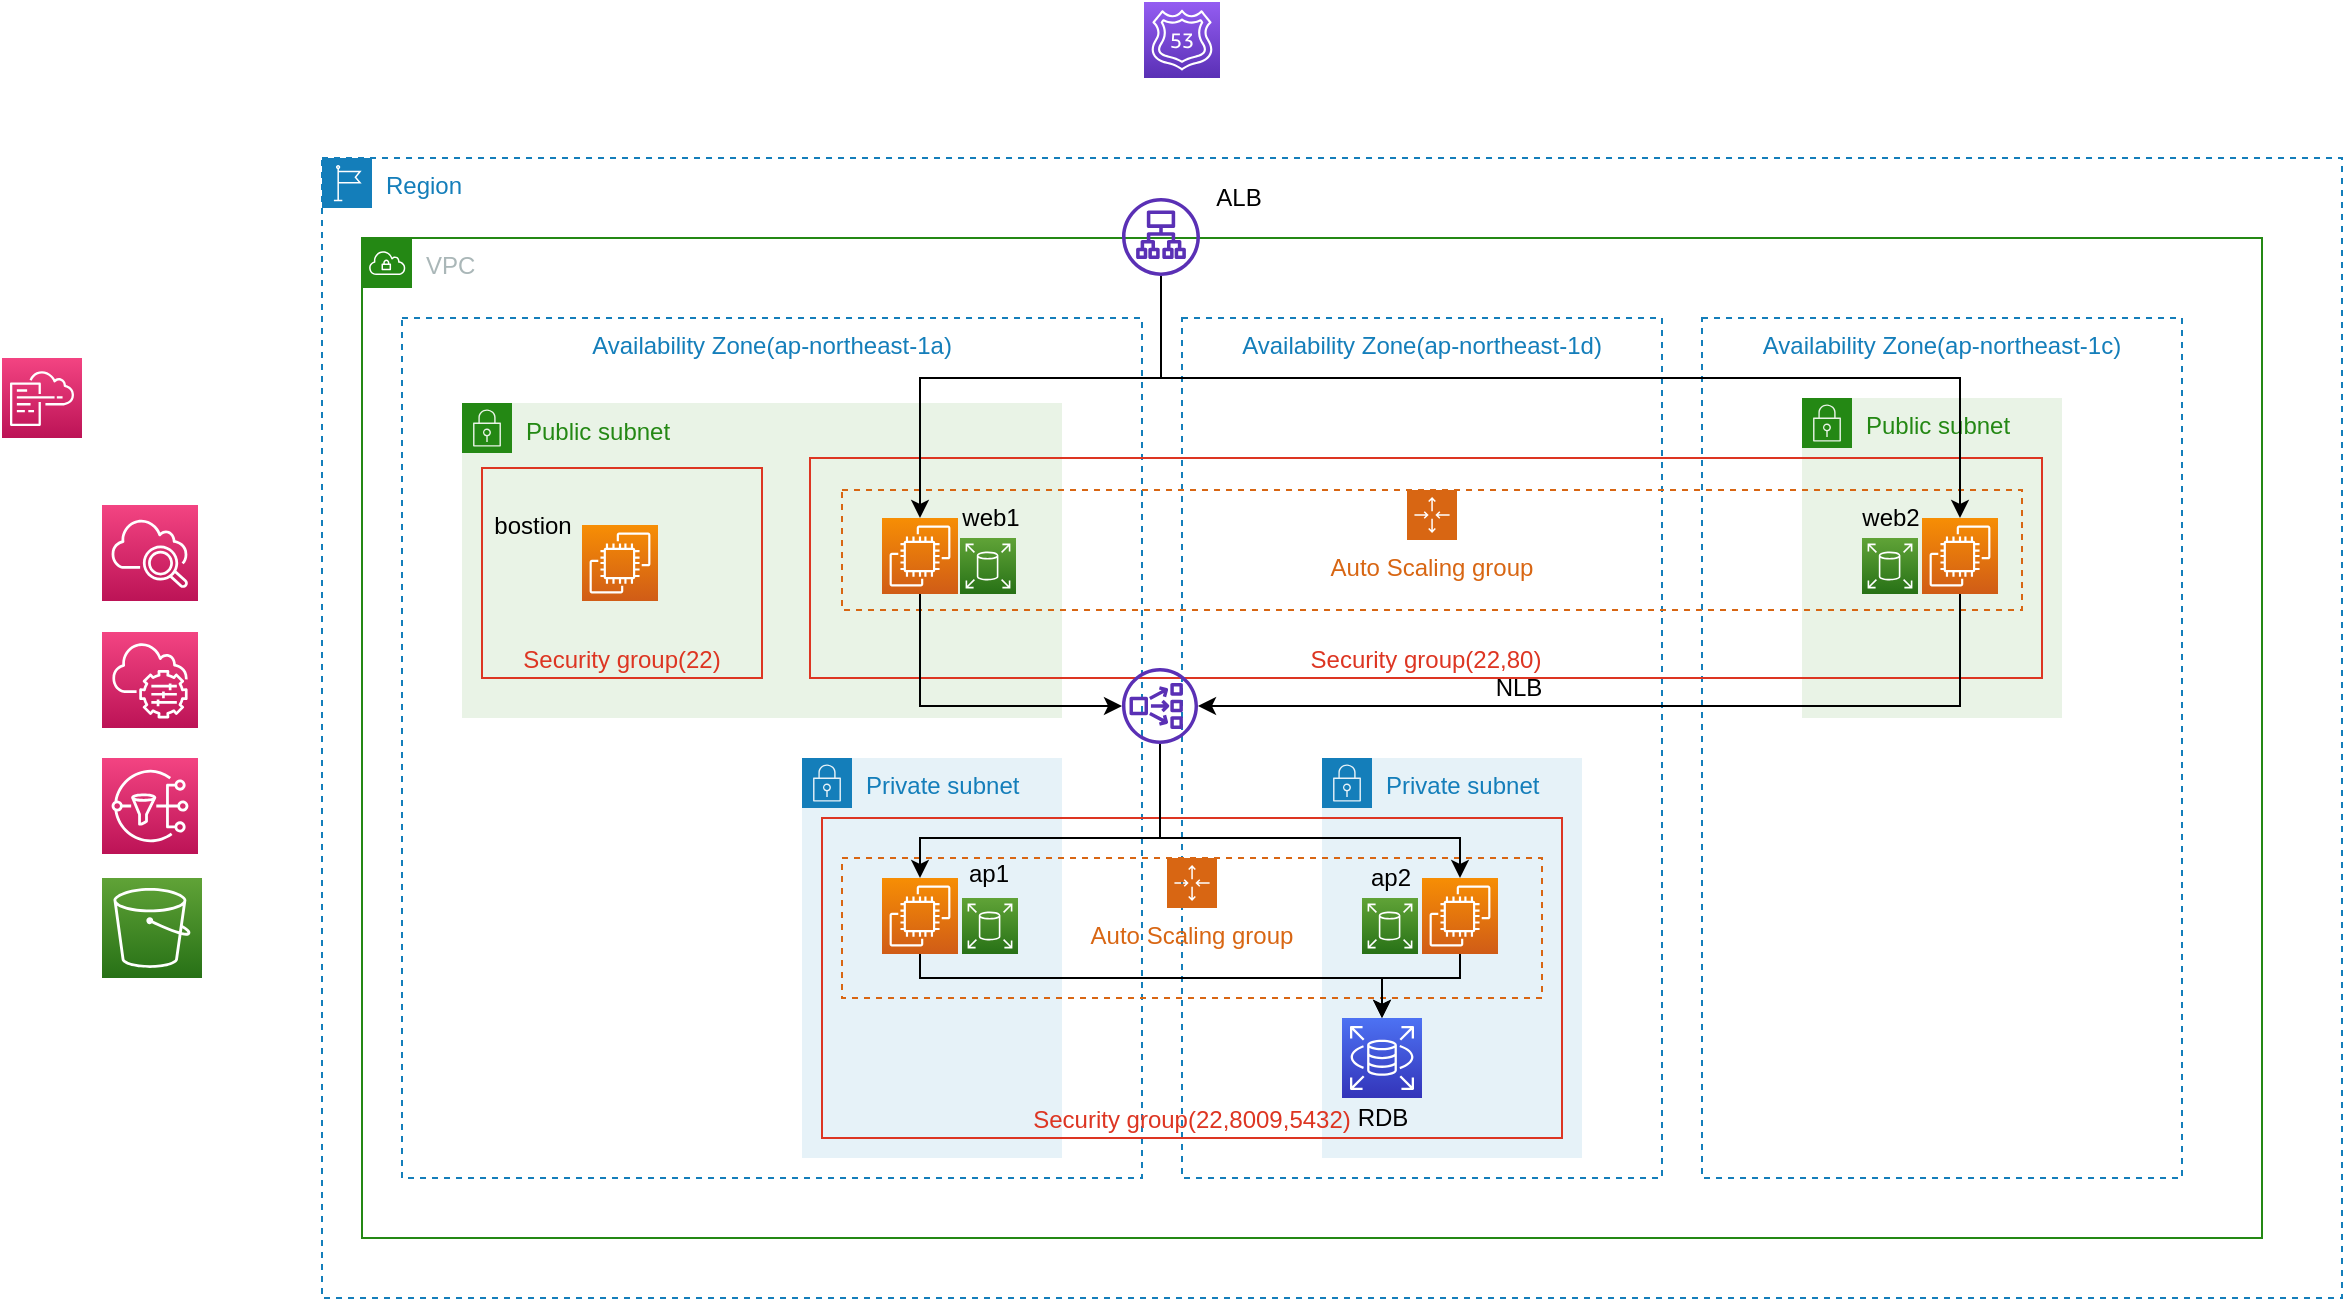 <mxfile version="13.8.3" type="github">
  <diagram id="Wir5pQViXHOCd_Q4CroJ" name="ページ1">
    <mxGraphModel dx="1865" dy="1717" grid="1" gridSize="10" guides="1" tooltips="1" connect="1" arrows="1" fold="1" page="1" pageScale="1" pageWidth="827" pageHeight="1169" math="0" shadow="0">
      <root>
        <mxCell id="0" />
        <mxCell id="1" parent="0" />
        <mxCell id="VKqjONy-EOoPsvIoeT0I-2" value="VPC" style="points=[[0,0],[0.25,0],[0.5,0],[0.75,0],[1,0],[1,0.25],[1,0.5],[1,0.75],[1,1],[0.75,1],[0.5,1],[0.25,1],[0,1],[0,0.75],[0,0.5],[0,0.25]];outlineConnect=0;gradientColor=none;html=1;whiteSpace=wrap;fontSize=12;fontStyle=0;shape=mxgraph.aws4.group;grIcon=mxgraph.aws4.group_vpc;strokeColor=#248814;fillColor=none;verticalAlign=top;align=left;spacingLeft=30;fontColor=#AAB7B8;dashed=0;" vertex="1" parent="1">
          <mxGeometry x="110" y="80" width="950" height="500" as="geometry" />
        </mxCell>
        <mxCell id="VKqjONy-EOoPsvIoeT0I-1" value="Region" style="points=[[0,0],[0.25,0],[0.5,0],[0.75,0],[1,0],[1,0.25],[1,0.5],[1,0.75],[1,1],[0.75,1],[0.5,1],[0.25,1],[0,1],[0,0.75],[0,0.5],[0,0.25]];outlineConnect=0;gradientColor=none;html=1;whiteSpace=wrap;fontSize=12;fontStyle=0;shape=mxgraph.aws4.group;grIcon=mxgraph.aws4.group_region;strokeColor=#147EBA;fillColor=none;verticalAlign=top;align=left;spacingLeft=30;fontColor=#147EBA;dashed=1;" vertex="1" parent="1">
          <mxGeometry x="90" y="40" width="1010" height="570" as="geometry" />
        </mxCell>
        <mxCell id="VKqjONy-EOoPsvIoeT0I-3" value="Availability Zone(ap-northeast-1a)" style="fillColor=none;strokeColor=#147EBA;dashed=1;verticalAlign=top;fontStyle=0;fontColor=#147EBA;" vertex="1" parent="1">
          <mxGeometry x="130" y="120" width="370" height="430" as="geometry" />
        </mxCell>
        <mxCell id="VKqjONy-EOoPsvIoeT0I-4" value="Availability Zone(ap-northeast-1d)" style="fillColor=none;strokeColor=#147EBA;dashed=1;verticalAlign=top;fontStyle=0;fontColor=#147EBA;" vertex="1" parent="1">
          <mxGeometry x="520" y="120" width="240" height="430" as="geometry" />
        </mxCell>
        <mxCell id="VKqjONy-EOoPsvIoeT0I-42" value="Availability Zone(ap-northeast-1c)" style="fillColor=none;strokeColor=#147EBA;dashed=1;verticalAlign=top;fontStyle=0;fontColor=#147EBA;" vertex="1" parent="1">
          <mxGeometry x="780" y="120" width="240" height="430" as="geometry" />
        </mxCell>
        <mxCell id="VKqjONy-EOoPsvIoeT0I-6" value="Private subnet" style="points=[[0,0],[0.25,0],[0.5,0],[0.75,0],[1,0],[1,0.25],[1,0.5],[1,0.75],[1,1],[0.75,1],[0.5,1],[0.25,1],[0,1],[0,0.75],[0,0.5],[0,0.25]];outlineConnect=0;gradientColor=none;html=1;whiteSpace=wrap;fontSize=12;fontStyle=0;shape=mxgraph.aws4.group;grIcon=mxgraph.aws4.group_security_group;grStroke=0;strokeColor=#147EBA;fillColor=#E6F2F8;verticalAlign=top;align=left;spacingLeft=30;fontColor=#147EBA;dashed=0;" vertex="1" parent="1">
          <mxGeometry x="330" y="340" width="130" height="200" as="geometry" />
        </mxCell>
        <mxCell id="VKqjONy-EOoPsvIoeT0I-8" value="Private subnet" style="points=[[0,0],[0.25,0],[0.5,0],[0.75,0],[1,0],[1,0.25],[1,0.5],[1,0.75],[1,1],[0.75,1],[0.5,1],[0.25,1],[0,1],[0,0.75],[0,0.5],[0,0.25]];outlineConnect=0;gradientColor=none;html=1;whiteSpace=wrap;fontSize=12;fontStyle=0;shape=mxgraph.aws4.group;grIcon=mxgraph.aws4.group_security_group;grStroke=0;strokeColor=#147EBA;fillColor=#E6F2F8;verticalAlign=top;align=left;spacingLeft=30;fontColor=#147EBA;dashed=0;" vertex="1" parent="1">
          <mxGeometry x="590" y="340" width="130" height="200" as="geometry" />
        </mxCell>
        <mxCell id="VKqjONy-EOoPsvIoeT0I-53" value="Security group(22,8009,5432)" style="fillColor=none;strokeColor=#DD3522;verticalAlign=bottom;fontStyle=0;fontColor=#DD3522;" vertex="1" parent="1">
          <mxGeometry x="340" y="370" width="370" height="160" as="geometry" />
        </mxCell>
        <mxCell id="VKqjONy-EOoPsvIoeT0I-5" value="Public subnet" style="points=[[0,0],[0.25,0],[0.5,0],[0.75,0],[1,0],[1,0.25],[1,0.5],[1,0.75],[1,1],[0.75,1],[0.5,1],[0.25,1],[0,1],[0,0.75],[0,0.5],[0,0.25]];outlineConnect=0;gradientColor=none;html=1;whiteSpace=wrap;fontSize=12;fontStyle=0;shape=mxgraph.aws4.group;grIcon=mxgraph.aws4.group_security_group;grStroke=0;strokeColor=#248814;fillColor=#E9F3E6;verticalAlign=top;align=left;spacingLeft=30;fontColor=#248814;dashed=0;" vertex="1" parent="1">
          <mxGeometry x="160" y="162.5" width="300" height="157.5" as="geometry" />
        </mxCell>
        <mxCell id="VKqjONy-EOoPsvIoeT0I-7" value="Public subnet" style="points=[[0,0],[0.25,0],[0.5,0],[0.75,0],[1,0],[1,0.25],[1,0.5],[1,0.75],[1,1],[0.75,1],[0.5,1],[0.25,1],[0,1],[0,0.75],[0,0.5],[0,0.25]];outlineConnect=0;gradientColor=none;html=1;whiteSpace=wrap;fontSize=12;fontStyle=0;shape=mxgraph.aws4.group;grIcon=mxgraph.aws4.group_security_group;grStroke=0;strokeColor=#248814;fillColor=#E9F3E6;verticalAlign=top;align=left;spacingLeft=30;fontColor=#248814;dashed=0;" vertex="1" parent="1">
          <mxGeometry x="830" y="160" width="130" height="160" as="geometry" />
        </mxCell>
        <mxCell id="VKqjONy-EOoPsvIoeT0I-45" value="Security group(22,80)" style="fillColor=none;strokeColor=#DD3522;verticalAlign=bottom;fontStyle=0;fontColor=#DD3522;" vertex="1" parent="1">
          <mxGeometry x="334" y="190" width="616" height="110" as="geometry" />
        </mxCell>
        <mxCell id="VKqjONy-EOoPsvIoeT0I-12" value="Security group(22)" style="fillColor=none;strokeColor=#DD3522;verticalAlign=bottom;fontStyle=0;fontColor=#DD3522;" vertex="1" parent="1">
          <mxGeometry x="170" y="195" width="140" height="105" as="geometry" />
        </mxCell>
        <mxCell id="VKqjONy-EOoPsvIoeT0I-17" value="" style="outlineConnect=0;fontColor=#232F3E;gradientColor=#F78E04;gradientDirection=north;fillColor=#D05C17;strokeColor=#ffffff;dashed=0;verticalLabelPosition=bottom;verticalAlign=top;align=center;html=1;fontSize=12;fontStyle=0;aspect=fixed;shape=mxgraph.aws4.resourceIcon;resIcon=mxgraph.aws4.ec2;" vertex="1" parent="1">
          <mxGeometry x="220" y="223.5" width="38" height="38" as="geometry" />
        </mxCell>
        <mxCell id="VKqjONy-EOoPsvIoeT0I-22" value="" style="outlineConnect=0;fontColor=#232F3E;gradientColor=#945DF2;gradientDirection=north;fillColor=#5A30B5;strokeColor=#ffffff;dashed=0;verticalLabelPosition=bottom;verticalAlign=top;align=center;html=1;fontSize=12;fontStyle=0;aspect=fixed;shape=mxgraph.aws4.resourceIcon;resIcon=mxgraph.aws4.route_53;" vertex="1" parent="1">
          <mxGeometry x="501" y="-38" width="38" height="38" as="geometry" />
        </mxCell>
        <mxCell id="VKqjONy-EOoPsvIoeT0I-10" value="Auto Scaling group" style="points=[[0,0],[0.25,0],[0.5,0],[0.75,0],[1,0],[1,0.25],[1,0.5],[1,0.75],[1,1],[0.75,1],[0.5,1],[0.25,1],[0,1],[0,0.75],[0,0.5],[0,0.25]];outlineConnect=0;gradientColor=none;html=1;whiteSpace=wrap;fontSize=12;fontStyle=0;shape=mxgraph.aws4.groupCenter;grIcon=mxgraph.aws4.group_auto_scaling_group;grStroke=1;strokeColor=#D86613;fillColor=none;verticalAlign=top;align=center;fontColor=#D86613;dashed=1;spacingTop=25;" vertex="1" parent="1">
          <mxGeometry x="350" y="206" width="590" height="60" as="geometry" />
        </mxCell>
        <mxCell id="VKqjONy-EOoPsvIoeT0I-11" value="Auto Scaling group" style="points=[[0,0],[0.25,0],[0.5,0],[0.75,0],[1,0],[1,0.25],[1,0.5],[1,0.75],[1,1],[0.75,1],[0.5,1],[0.25,1],[0,1],[0,0.75],[0,0.5],[0,0.25]];outlineConnect=0;gradientColor=none;html=1;whiteSpace=wrap;fontSize=12;fontStyle=0;shape=mxgraph.aws4.groupCenter;grIcon=mxgraph.aws4.group_auto_scaling_group;grStroke=1;strokeColor=#D86613;fillColor=none;verticalAlign=top;align=center;fontColor=#D86613;dashed=1;spacingTop=25;" vertex="1" parent="1">
          <mxGeometry x="350" y="390" width="350" height="70" as="geometry" />
        </mxCell>
        <mxCell id="VKqjONy-EOoPsvIoeT0I-23" value="" style="outlineConnect=0;fontColor=#232F3E;gradientColor=#60A337;gradientDirection=north;fillColor=#277116;strokeColor=#ffffff;dashed=0;verticalLabelPosition=bottom;verticalAlign=top;align=center;html=1;fontSize=12;fontStyle=0;aspect=fixed;shape=mxgraph.aws4.resourceIcon;resIcon=mxgraph.aws4.s3;" vertex="1" parent="1">
          <mxGeometry x="-20" y="400" width="50" height="50" as="geometry" />
        </mxCell>
        <mxCell id="VKqjONy-EOoPsvIoeT0I-26" value="" style="outlineConnect=0;fontColor=#232F3E;gradientColor=#60A337;gradientDirection=north;fillColor=#277116;strokeColor=#ffffff;dashed=0;verticalLabelPosition=bottom;verticalAlign=top;align=center;html=1;fontSize=12;fontStyle=0;aspect=fixed;shape=mxgraph.aws4.resourceIcon;resIcon=mxgraph.aws4.elastic_block_store;" vertex="1" parent="1">
          <mxGeometry x="610" y="410" width="28" height="28" as="geometry" />
        </mxCell>
        <mxCell id="VKqjONy-EOoPsvIoeT0I-27" value="" style="outlineConnect=0;fontColor=#232F3E;gradientColor=#60A337;gradientDirection=north;fillColor=#277116;strokeColor=#ffffff;dashed=0;verticalLabelPosition=bottom;verticalAlign=top;align=center;html=1;fontSize=12;fontStyle=0;aspect=fixed;shape=mxgraph.aws4.resourceIcon;resIcon=mxgraph.aws4.elastic_block_store;" vertex="1" parent="1">
          <mxGeometry x="410" y="410" width="28" height="28" as="geometry" />
        </mxCell>
        <mxCell id="VKqjONy-EOoPsvIoeT0I-28" value="" style="outlineConnect=0;fontColor=#232F3E;gradientColor=#F34482;gradientDirection=north;fillColor=#BC1356;strokeColor=#ffffff;dashed=0;verticalLabelPosition=bottom;verticalAlign=top;align=center;html=1;fontSize=12;fontStyle=0;aspect=fixed;shape=mxgraph.aws4.resourceIcon;resIcon=mxgraph.aws4.cloudwatch_2;" vertex="1" parent="1">
          <mxGeometry x="-20" y="213.5" width="48" height="48" as="geometry" />
        </mxCell>
        <mxCell id="VKqjONy-EOoPsvIoeT0I-29" value="" style="outlineConnect=0;fontColor=#232F3E;gradientColor=#F34482;gradientDirection=north;fillColor=#BC1356;strokeColor=#ffffff;dashed=0;verticalLabelPosition=bottom;verticalAlign=top;align=center;html=1;fontSize=12;fontStyle=0;aspect=fixed;shape=mxgraph.aws4.resourceIcon;resIcon=mxgraph.aws4.cloudformation;" vertex="1" parent="1">
          <mxGeometry x="-70" y="140" width="40" height="40" as="geometry" />
        </mxCell>
        <mxCell id="VKqjONy-EOoPsvIoeT0I-30" value="" style="outlineConnect=0;fontColor=#232F3E;gradientColor=#F34482;gradientDirection=north;fillColor=#BC1356;strokeColor=#ffffff;dashed=0;verticalLabelPosition=bottom;verticalAlign=top;align=center;html=1;fontSize=12;fontStyle=0;aspect=fixed;shape=mxgraph.aws4.resourceIcon;resIcon=mxgraph.aws4.systems_manager;" vertex="1" parent="1">
          <mxGeometry x="-20" y="277" width="48" height="48" as="geometry" />
        </mxCell>
        <mxCell id="VKqjONy-EOoPsvIoeT0I-31" value="" style="outlineConnect=0;fontColor=#232F3E;gradientColor=#F34482;gradientDirection=north;fillColor=#BC1356;strokeColor=#ffffff;dashed=0;verticalLabelPosition=bottom;verticalAlign=top;align=center;html=1;fontSize=12;fontStyle=0;aspect=fixed;shape=mxgraph.aws4.resourceIcon;resIcon=mxgraph.aws4.sns;" vertex="1" parent="1">
          <mxGeometry x="-20" y="340" width="48" height="48" as="geometry" />
        </mxCell>
        <mxCell id="VKqjONy-EOoPsvIoeT0I-58" style="edgeStyle=orthogonalEdgeStyle;rounded=0;orthogonalLoop=1;jettySize=auto;html=1;" edge="1" parent="1" source="VKqjONy-EOoPsvIoeT0I-33" target="VKqjONy-EOoPsvIoeT0I-13">
          <mxGeometry relative="1" as="geometry">
            <Array as="points">
              <mxPoint x="510" y="150" />
              <mxPoint x="389" y="150" />
            </Array>
          </mxGeometry>
        </mxCell>
        <mxCell id="VKqjONy-EOoPsvIoeT0I-59" style="edgeStyle=orthogonalEdgeStyle;rounded=0;orthogonalLoop=1;jettySize=auto;html=1;" edge="1" parent="1" source="VKqjONy-EOoPsvIoeT0I-33" target="VKqjONy-EOoPsvIoeT0I-14">
          <mxGeometry relative="1" as="geometry">
            <Array as="points">
              <mxPoint x="510" y="150" />
              <mxPoint x="909" y="150" />
            </Array>
          </mxGeometry>
        </mxCell>
        <mxCell id="VKqjONy-EOoPsvIoeT0I-33" value="" style="outlineConnect=0;fontColor=#232F3E;gradientColor=none;fillColor=#5A30B5;strokeColor=none;dashed=0;verticalLabelPosition=bottom;verticalAlign=top;align=center;html=1;fontSize=12;fontStyle=0;aspect=fixed;pointerEvents=1;shape=mxgraph.aws4.application_load_balancer;" vertex="1" parent="1">
          <mxGeometry x="490" y="60" width="39" height="39" as="geometry" />
        </mxCell>
        <mxCell id="VKqjONy-EOoPsvIoeT0I-24" value="" style="outlineConnect=0;fontColor=#232F3E;gradientColor=#60A337;gradientDirection=north;fillColor=#277116;strokeColor=#ffffff;dashed=0;verticalLabelPosition=bottom;verticalAlign=top;align=center;html=1;fontSize=12;fontStyle=0;aspect=fixed;shape=mxgraph.aws4.resourceIcon;resIcon=mxgraph.aws4.elastic_block_store;" vertex="1" parent="1">
          <mxGeometry x="409" y="230" width="28" height="28" as="geometry" />
        </mxCell>
        <mxCell id="VKqjONy-EOoPsvIoeT0I-25" value="" style="outlineConnect=0;fontColor=#232F3E;gradientColor=#60A337;gradientDirection=north;fillColor=#277116;strokeColor=#ffffff;dashed=0;verticalLabelPosition=bottom;verticalAlign=top;align=center;html=1;fontSize=12;fontStyle=0;aspect=fixed;shape=mxgraph.aws4.resourceIcon;resIcon=mxgraph.aws4.elastic_block_store;" vertex="1" parent="1">
          <mxGeometry x="860" y="230" width="28" height="28" as="geometry" />
        </mxCell>
        <mxCell id="VKqjONy-EOoPsvIoeT0I-47" value="bostion" style="text;html=1;resizable=0;autosize=1;align=center;verticalAlign=middle;points=[];fillColor=none;strokeColor=none;rounded=0;" vertex="1" parent="1">
          <mxGeometry x="170" y="213.5" width="50" height="20" as="geometry" />
        </mxCell>
        <mxCell id="VKqjONy-EOoPsvIoeT0I-48" value="web1" style="text;html=1;resizable=0;autosize=1;align=center;verticalAlign=middle;points=[];fillColor=none;strokeColor=none;rounded=0;" vertex="1" parent="1">
          <mxGeometry x="404" y="210" width="40" height="20" as="geometry" />
        </mxCell>
        <mxCell id="VKqjONy-EOoPsvIoeT0I-49" value="web2" style="text;html=1;resizable=0;autosize=1;align=center;verticalAlign=middle;points=[];fillColor=none;strokeColor=none;rounded=0;" vertex="1" parent="1">
          <mxGeometry x="854" y="210" width="40" height="20" as="geometry" />
        </mxCell>
        <mxCell id="VKqjONy-EOoPsvIoeT0I-50" value="ap1" style="text;html=1;resizable=0;autosize=1;align=center;verticalAlign=middle;points=[];fillColor=none;strokeColor=none;rounded=0;" vertex="1" parent="1">
          <mxGeometry x="403" y="388" width="40" height="20" as="geometry" />
        </mxCell>
        <mxCell id="VKqjONy-EOoPsvIoeT0I-51" value="ap2" style="text;html=1;resizable=0;autosize=1;align=center;verticalAlign=middle;points=[];fillColor=none;strokeColor=none;rounded=0;" vertex="1" parent="1">
          <mxGeometry x="604" y="390" width="40" height="20" as="geometry" />
        </mxCell>
        <mxCell id="VKqjONy-EOoPsvIoeT0I-52" value="RDB" style="text;html=1;resizable=0;autosize=1;align=center;verticalAlign=middle;points=[];fillColor=none;strokeColor=none;rounded=0;" vertex="1" parent="1">
          <mxGeometry x="600" y="510" width="40" height="20" as="geometry" />
        </mxCell>
        <mxCell id="VKqjONy-EOoPsvIoeT0I-54" value="NLB" style="text;html=1;resizable=0;autosize=1;align=center;verticalAlign=middle;points=[];fillColor=none;strokeColor=none;rounded=0;" vertex="1" parent="1">
          <mxGeometry x="668" y="295" width="40" height="20" as="geometry" />
        </mxCell>
        <mxCell id="VKqjONy-EOoPsvIoeT0I-55" value="ALB" style="text;html=1;resizable=0;autosize=1;align=center;verticalAlign=middle;points=[];fillColor=none;strokeColor=none;rounded=0;" vertex="1" parent="1">
          <mxGeometry x="528" y="50" width="40" height="20" as="geometry" />
        </mxCell>
        <mxCell id="VKqjONy-EOoPsvIoeT0I-62" style="edgeStyle=orthogonalEdgeStyle;rounded=0;orthogonalLoop=1;jettySize=auto;html=1;" edge="1" parent="1" source="VKqjONy-EOoPsvIoeT0I-15" target="VKqjONy-EOoPsvIoeT0I-18">
          <mxGeometry relative="1" as="geometry">
            <Array as="points">
              <mxPoint x="389" y="450" />
              <mxPoint x="620" y="450" />
            </Array>
          </mxGeometry>
        </mxCell>
        <mxCell id="VKqjONy-EOoPsvIoeT0I-15" value="" style="outlineConnect=0;fontColor=#232F3E;gradientColor=#F78E04;gradientDirection=north;fillColor=#D05C17;strokeColor=#ffffff;dashed=0;verticalLabelPosition=bottom;verticalAlign=top;align=center;html=1;fontSize=12;fontStyle=0;aspect=fixed;shape=mxgraph.aws4.resourceIcon;resIcon=mxgraph.aws4.ec2;" vertex="1" parent="1">
          <mxGeometry x="370" y="400" width="38" height="38" as="geometry" />
        </mxCell>
        <mxCell id="VKqjONy-EOoPsvIoeT0I-63" style="edgeStyle=orthogonalEdgeStyle;rounded=0;orthogonalLoop=1;jettySize=auto;html=1;" edge="1" parent="1" source="VKqjONy-EOoPsvIoeT0I-16" target="VKqjONy-EOoPsvIoeT0I-18">
          <mxGeometry relative="1" as="geometry">
            <Array as="points">
              <mxPoint x="659" y="450" />
              <mxPoint x="620" y="450" />
            </Array>
          </mxGeometry>
        </mxCell>
        <mxCell id="VKqjONy-EOoPsvIoeT0I-16" value="" style="outlineConnect=0;fontColor=#232F3E;gradientColor=#F78E04;gradientDirection=north;fillColor=#D05C17;strokeColor=#ffffff;dashed=0;verticalLabelPosition=bottom;verticalAlign=top;align=center;html=1;fontSize=12;fontStyle=0;aspect=fixed;shape=mxgraph.aws4.resourceIcon;resIcon=mxgraph.aws4.ec2;" vertex="1" parent="1">
          <mxGeometry x="640" y="400" width="38" height="38" as="geometry" />
        </mxCell>
        <mxCell id="VKqjONy-EOoPsvIoeT0I-60" style="edgeStyle=orthogonalEdgeStyle;rounded=0;orthogonalLoop=1;jettySize=auto;html=1;" edge="1" parent="1" source="VKqjONy-EOoPsvIoeT0I-34" target="VKqjONy-EOoPsvIoeT0I-15">
          <mxGeometry relative="1" as="geometry">
            <Array as="points">
              <mxPoint x="509" y="380" />
              <mxPoint x="389" y="380" />
            </Array>
          </mxGeometry>
        </mxCell>
        <mxCell id="VKqjONy-EOoPsvIoeT0I-61" style="edgeStyle=orthogonalEdgeStyle;rounded=0;orthogonalLoop=1;jettySize=auto;html=1;" edge="1" parent="1" source="VKqjONy-EOoPsvIoeT0I-34" target="VKqjONy-EOoPsvIoeT0I-16">
          <mxGeometry relative="1" as="geometry">
            <Array as="points">
              <mxPoint x="509" y="380" />
              <mxPoint x="659" y="380" />
            </Array>
          </mxGeometry>
        </mxCell>
        <mxCell id="VKqjONy-EOoPsvIoeT0I-34" value="" style="outlineConnect=0;fontColor=#232F3E;gradientColor=none;fillColor=#5A30B5;strokeColor=none;dashed=0;verticalLabelPosition=bottom;verticalAlign=top;align=center;html=1;fontSize=12;fontStyle=0;aspect=fixed;pointerEvents=1;shape=mxgraph.aws4.network_load_balancer;" vertex="1" parent="1">
          <mxGeometry x="490" y="295" width="38" height="38" as="geometry" />
        </mxCell>
        <mxCell id="VKqjONy-EOoPsvIoeT0I-57" style="edgeStyle=orthogonalEdgeStyle;rounded=0;orthogonalLoop=1;jettySize=auto;html=1;" edge="1" parent="1" source="VKqjONy-EOoPsvIoeT0I-14" target="VKqjONy-EOoPsvIoeT0I-34">
          <mxGeometry relative="1" as="geometry">
            <Array as="points">
              <mxPoint x="909" y="314" />
            </Array>
          </mxGeometry>
        </mxCell>
        <mxCell id="VKqjONy-EOoPsvIoeT0I-14" value="" style="outlineConnect=0;fontColor=#232F3E;gradientColor=#F78E04;gradientDirection=north;fillColor=#D05C17;strokeColor=#ffffff;dashed=0;verticalLabelPosition=bottom;verticalAlign=top;align=center;html=1;fontSize=12;fontStyle=0;aspect=fixed;shape=mxgraph.aws4.resourceIcon;resIcon=mxgraph.aws4.ec2;" vertex="1" parent="1">
          <mxGeometry x="890" y="220" width="38" height="38" as="geometry" />
        </mxCell>
        <mxCell id="VKqjONy-EOoPsvIoeT0I-56" style="edgeStyle=orthogonalEdgeStyle;rounded=0;orthogonalLoop=1;jettySize=auto;html=1;" edge="1" parent="1" source="VKqjONy-EOoPsvIoeT0I-13" target="VKqjONy-EOoPsvIoeT0I-34">
          <mxGeometry relative="1" as="geometry">
            <Array as="points">
              <mxPoint x="389" y="314" />
            </Array>
          </mxGeometry>
        </mxCell>
        <mxCell id="VKqjONy-EOoPsvIoeT0I-13" value="" style="outlineConnect=0;fontColor=#232F3E;gradientColor=#F78E04;gradientDirection=north;fillColor=#D05C17;strokeColor=#ffffff;dashed=0;verticalLabelPosition=bottom;verticalAlign=top;align=center;html=1;fontSize=12;fontStyle=0;aspect=fixed;shape=mxgraph.aws4.resourceIcon;resIcon=mxgraph.aws4.ec2;" vertex="1" parent="1">
          <mxGeometry x="370" y="220" width="38" height="38" as="geometry" />
        </mxCell>
        <mxCell id="VKqjONy-EOoPsvIoeT0I-18" value="" style="outlineConnect=0;fontColor=#232F3E;gradientColor=#4D72F3;gradientDirection=north;fillColor=#3334B9;strokeColor=#ffffff;dashed=0;verticalLabelPosition=bottom;verticalAlign=top;align=center;html=1;fontSize=12;fontStyle=0;aspect=fixed;shape=mxgraph.aws4.resourceIcon;resIcon=mxgraph.aws4.rds;" vertex="1" parent="1">
          <mxGeometry x="600" y="470" width="40" height="40" as="geometry" />
        </mxCell>
      </root>
    </mxGraphModel>
  </diagram>
</mxfile>
